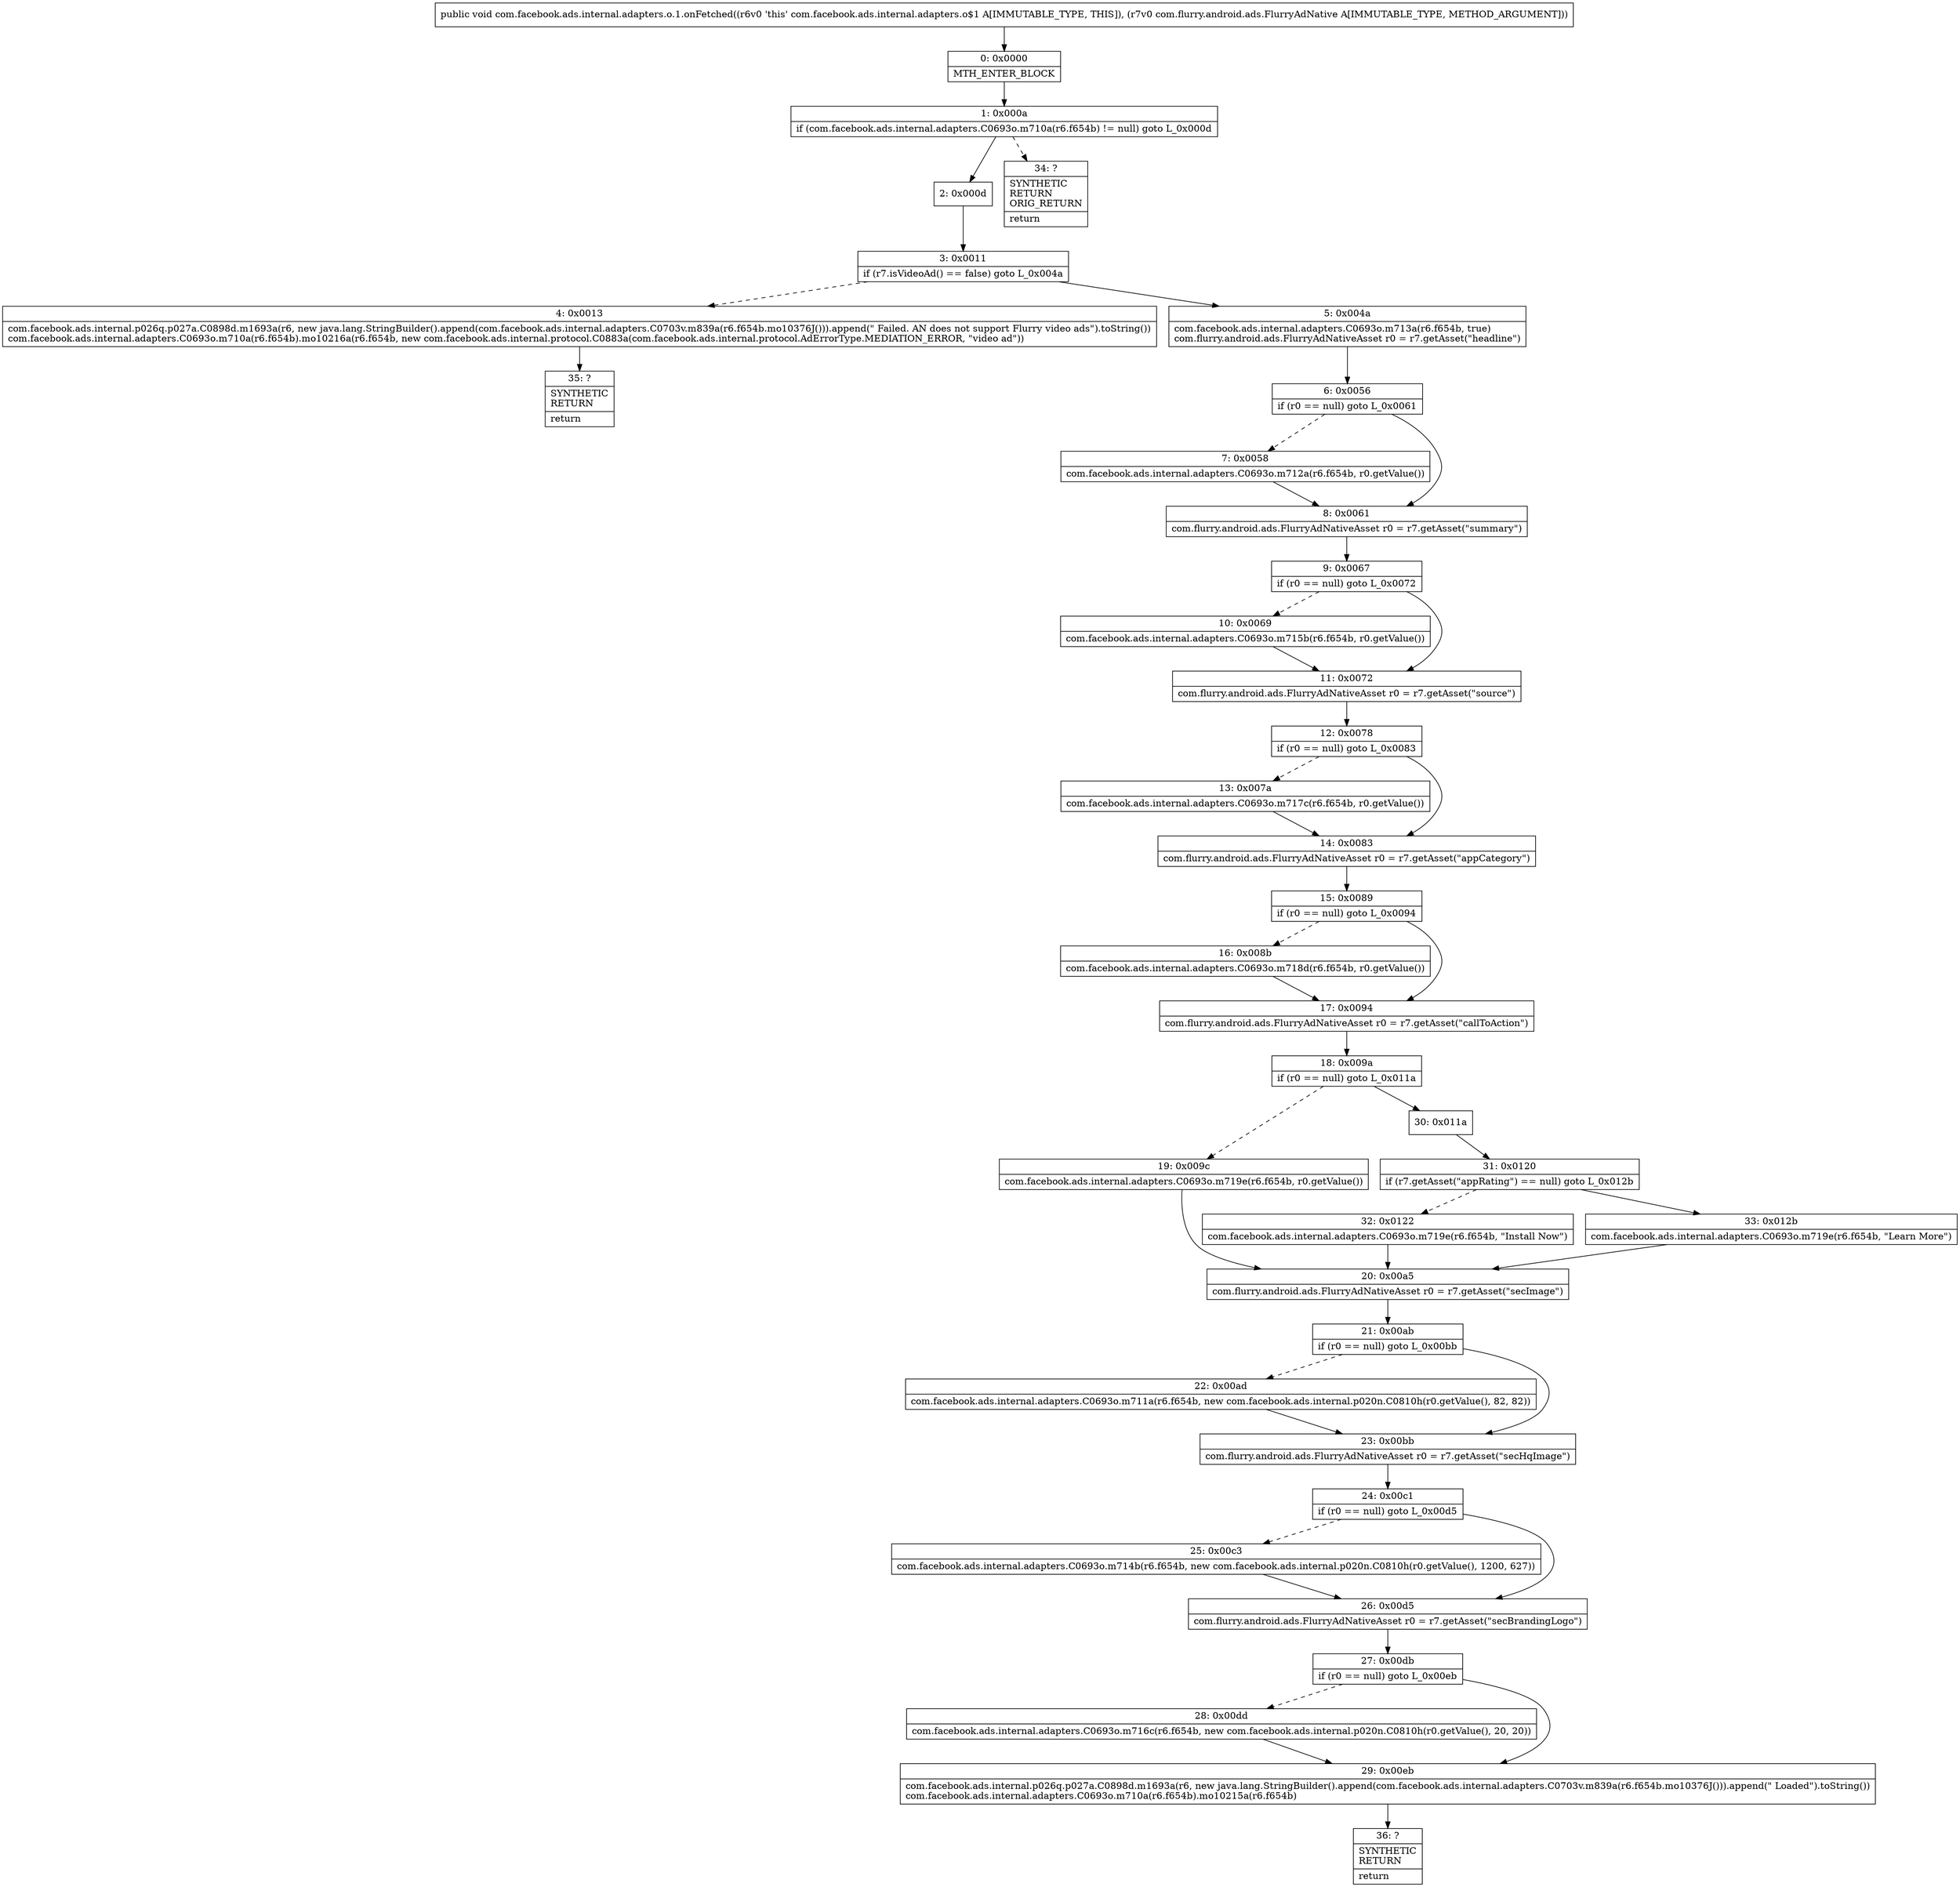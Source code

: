 digraph "CFG forcom.facebook.ads.internal.adapters.o.1.onFetched(Lcom\/flurry\/android\/ads\/FlurryAdNative;)V" {
Node_0 [shape=record,label="{0\:\ 0x0000|MTH_ENTER_BLOCK\l}"];
Node_1 [shape=record,label="{1\:\ 0x000a|if (com.facebook.ads.internal.adapters.C0693o.m710a(r6.f654b) != null) goto L_0x000d\l}"];
Node_2 [shape=record,label="{2\:\ 0x000d}"];
Node_3 [shape=record,label="{3\:\ 0x0011|if (r7.isVideoAd() == false) goto L_0x004a\l}"];
Node_4 [shape=record,label="{4\:\ 0x0013|com.facebook.ads.internal.p026q.p027a.C0898d.m1693a(r6, new java.lang.StringBuilder().append(com.facebook.ads.internal.adapters.C0703v.m839a(r6.f654b.mo10376J())).append(\" Failed. AN does not support Flurry video ads\").toString())\lcom.facebook.ads.internal.adapters.C0693o.m710a(r6.f654b).mo10216a(r6.f654b, new com.facebook.ads.internal.protocol.C0883a(com.facebook.ads.internal.protocol.AdErrorType.MEDIATION_ERROR, \"video ad\"))\l}"];
Node_5 [shape=record,label="{5\:\ 0x004a|com.facebook.ads.internal.adapters.C0693o.m713a(r6.f654b, true)\lcom.flurry.android.ads.FlurryAdNativeAsset r0 = r7.getAsset(\"headline\")\l}"];
Node_6 [shape=record,label="{6\:\ 0x0056|if (r0 == null) goto L_0x0061\l}"];
Node_7 [shape=record,label="{7\:\ 0x0058|com.facebook.ads.internal.adapters.C0693o.m712a(r6.f654b, r0.getValue())\l}"];
Node_8 [shape=record,label="{8\:\ 0x0061|com.flurry.android.ads.FlurryAdNativeAsset r0 = r7.getAsset(\"summary\")\l}"];
Node_9 [shape=record,label="{9\:\ 0x0067|if (r0 == null) goto L_0x0072\l}"];
Node_10 [shape=record,label="{10\:\ 0x0069|com.facebook.ads.internal.adapters.C0693o.m715b(r6.f654b, r0.getValue())\l}"];
Node_11 [shape=record,label="{11\:\ 0x0072|com.flurry.android.ads.FlurryAdNativeAsset r0 = r7.getAsset(\"source\")\l}"];
Node_12 [shape=record,label="{12\:\ 0x0078|if (r0 == null) goto L_0x0083\l}"];
Node_13 [shape=record,label="{13\:\ 0x007a|com.facebook.ads.internal.adapters.C0693o.m717c(r6.f654b, r0.getValue())\l}"];
Node_14 [shape=record,label="{14\:\ 0x0083|com.flurry.android.ads.FlurryAdNativeAsset r0 = r7.getAsset(\"appCategory\")\l}"];
Node_15 [shape=record,label="{15\:\ 0x0089|if (r0 == null) goto L_0x0094\l}"];
Node_16 [shape=record,label="{16\:\ 0x008b|com.facebook.ads.internal.adapters.C0693o.m718d(r6.f654b, r0.getValue())\l}"];
Node_17 [shape=record,label="{17\:\ 0x0094|com.flurry.android.ads.FlurryAdNativeAsset r0 = r7.getAsset(\"callToAction\")\l}"];
Node_18 [shape=record,label="{18\:\ 0x009a|if (r0 == null) goto L_0x011a\l}"];
Node_19 [shape=record,label="{19\:\ 0x009c|com.facebook.ads.internal.adapters.C0693o.m719e(r6.f654b, r0.getValue())\l}"];
Node_20 [shape=record,label="{20\:\ 0x00a5|com.flurry.android.ads.FlurryAdNativeAsset r0 = r7.getAsset(\"secImage\")\l}"];
Node_21 [shape=record,label="{21\:\ 0x00ab|if (r0 == null) goto L_0x00bb\l}"];
Node_22 [shape=record,label="{22\:\ 0x00ad|com.facebook.ads.internal.adapters.C0693o.m711a(r6.f654b, new com.facebook.ads.internal.p020n.C0810h(r0.getValue(), 82, 82))\l}"];
Node_23 [shape=record,label="{23\:\ 0x00bb|com.flurry.android.ads.FlurryAdNativeAsset r0 = r7.getAsset(\"secHqImage\")\l}"];
Node_24 [shape=record,label="{24\:\ 0x00c1|if (r0 == null) goto L_0x00d5\l}"];
Node_25 [shape=record,label="{25\:\ 0x00c3|com.facebook.ads.internal.adapters.C0693o.m714b(r6.f654b, new com.facebook.ads.internal.p020n.C0810h(r0.getValue(), 1200, 627))\l}"];
Node_26 [shape=record,label="{26\:\ 0x00d5|com.flurry.android.ads.FlurryAdNativeAsset r0 = r7.getAsset(\"secBrandingLogo\")\l}"];
Node_27 [shape=record,label="{27\:\ 0x00db|if (r0 == null) goto L_0x00eb\l}"];
Node_28 [shape=record,label="{28\:\ 0x00dd|com.facebook.ads.internal.adapters.C0693o.m716c(r6.f654b, new com.facebook.ads.internal.p020n.C0810h(r0.getValue(), 20, 20))\l}"];
Node_29 [shape=record,label="{29\:\ 0x00eb|com.facebook.ads.internal.p026q.p027a.C0898d.m1693a(r6, new java.lang.StringBuilder().append(com.facebook.ads.internal.adapters.C0703v.m839a(r6.f654b.mo10376J())).append(\" Loaded\").toString())\lcom.facebook.ads.internal.adapters.C0693o.m710a(r6.f654b).mo10215a(r6.f654b)\l}"];
Node_30 [shape=record,label="{30\:\ 0x011a}"];
Node_31 [shape=record,label="{31\:\ 0x0120|if (r7.getAsset(\"appRating\") == null) goto L_0x012b\l}"];
Node_32 [shape=record,label="{32\:\ 0x0122|com.facebook.ads.internal.adapters.C0693o.m719e(r6.f654b, \"Install Now\")\l}"];
Node_33 [shape=record,label="{33\:\ 0x012b|com.facebook.ads.internal.adapters.C0693o.m719e(r6.f654b, \"Learn More\")\l}"];
Node_34 [shape=record,label="{34\:\ ?|SYNTHETIC\lRETURN\lORIG_RETURN\l|return\l}"];
Node_35 [shape=record,label="{35\:\ ?|SYNTHETIC\lRETURN\l|return\l}"];
Node_36 [shape=record,label="{36\:\ ?|SYNTHETIC\lRETURN\l|return\l}"];
MethodNode[shape=record,label="{public void com.facebook.ads.internal.adapters.o.1.onFetched((r6v0 'this' com.facebook.ads.internal.adapters.o$1 A[IMMUTABLE_TYPE, THIS]), (r7v0 com.flurry.android.ads.FlurryAdNative A[IMMUTABLE_TYPE, METHOD_ARGUMENT])) }"];
MethodNode -> Node_0;
Node_0 -> Node_1;
Node_1 -> Node_2;
Node_1 -> Node_34[style=dashed];
Node_2 -> Node_3;
Node_3 -> Node_4[style=dashed];
Node_3 -> Node_5;
Node_4 -> Node_35;
Node_5 -> Node_6;
Node_6 -> Node_7[style=dashed];
Node_6 -> Node_8;
Node_7 -> Node_8;
Node_8 -> Node_9;
Node_9 -> Node_10[style=dashed];
Node_9 -> Node_11;
Node_10 -> Node_11;
Node_11 -> Node_12;
Node_12 -> Node_13[style=dashed];
Node_12 -> Node_14;
Node_13 -> Node_14;
Node_14 -> Node_15;
Node_15 -> Node_16[style=dashed];
Node_15 -> Node_17;
Node_16 -> Node_17;
Node_17 -> Node_18;
Node_18 -> Node_19[style=dashed];
Node_18 -> Node_30;
Node_19 -> Node_20;
Node_20 -> Node_21;
Node_21 -> Node_22[style=dashed];
Node_21 -> Node_23;
Node_22 -> Node_23;
Node_23 -> Node_24;
Node_24 -> Node_25[style=dashed];
Node_24 -> Node_26;
Node_25 -> Node_26;
Node_26 -> Node_27;
Node_27 -> Node_28[style=dashed];
Node_27 -> Node_29;
Node_28 -> Node_29;
Node_29 -> Node_36;
Node_30 -> Node_31;
Node_31 -> Node_32[style=dashed];
Node_31 -> Node_33;
Node_32 -> Node_20;
Node_33 -> Node_20;
}

